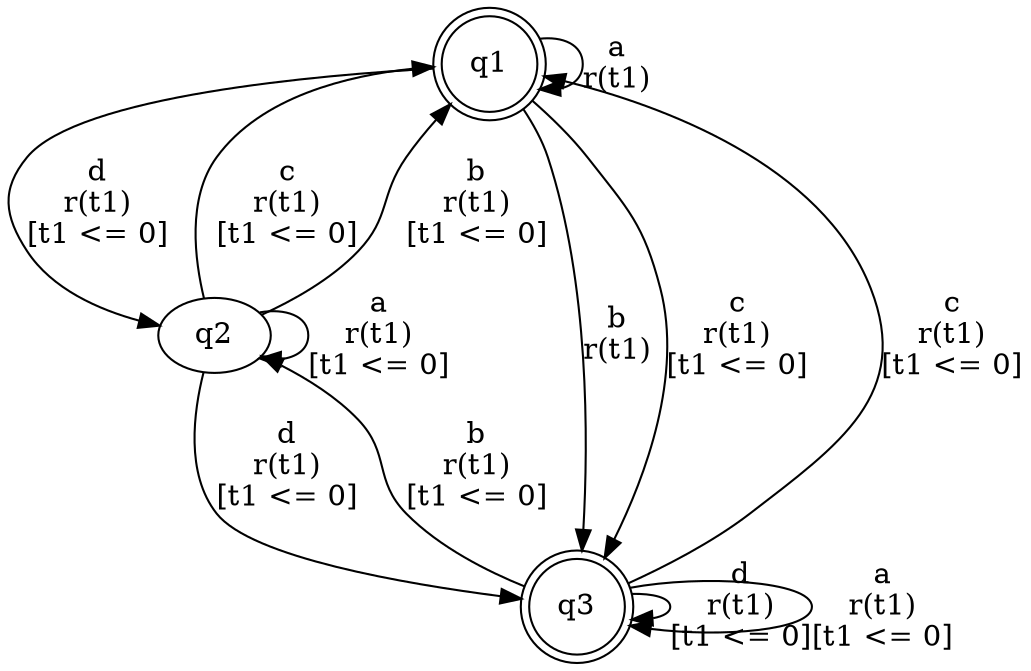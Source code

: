 digraph "tests_1/test34/solution300/solution" {
	q1[label=q1 shape=doublecircle]
	q2[label=q2]
	q3[label=q3 shape=doublecircle]
	q1 -> q1[label="a\nr(t1)\n"]
	q1 -> q2[label="d\nr(t1)\n[t1 <= 0]"]
	q2 -> q2[label="a\nr(t1)\n[t1 <= 0]"]
	q2 -> q1[label="c\nr(t1)\n[t1 <= 0]"]
	q2 -> q1[label="b\nr(t1)\n[t1 <= 0]"]
	q2 -> q3[label="d\nr(t1)\n[t1 <= 0]"]
	q3 -> q1[label="c\nr(t1)\n[t1 <= 0]"]
	q3 -> q2[label="b\nr(t1)\n[t1 <= 0]"]
	q3 -> q3[label="d\nr(t1)\n[t1 <= 0]"]
	q3 -> q3[label="a\nr(t1)\n[t1 <= 0]"]
	q1 -> q3[label="b\nr(t1)\n"]
	q1 -> q3[label="c\nr(t1)\n[t1 <= 0]"]
}
